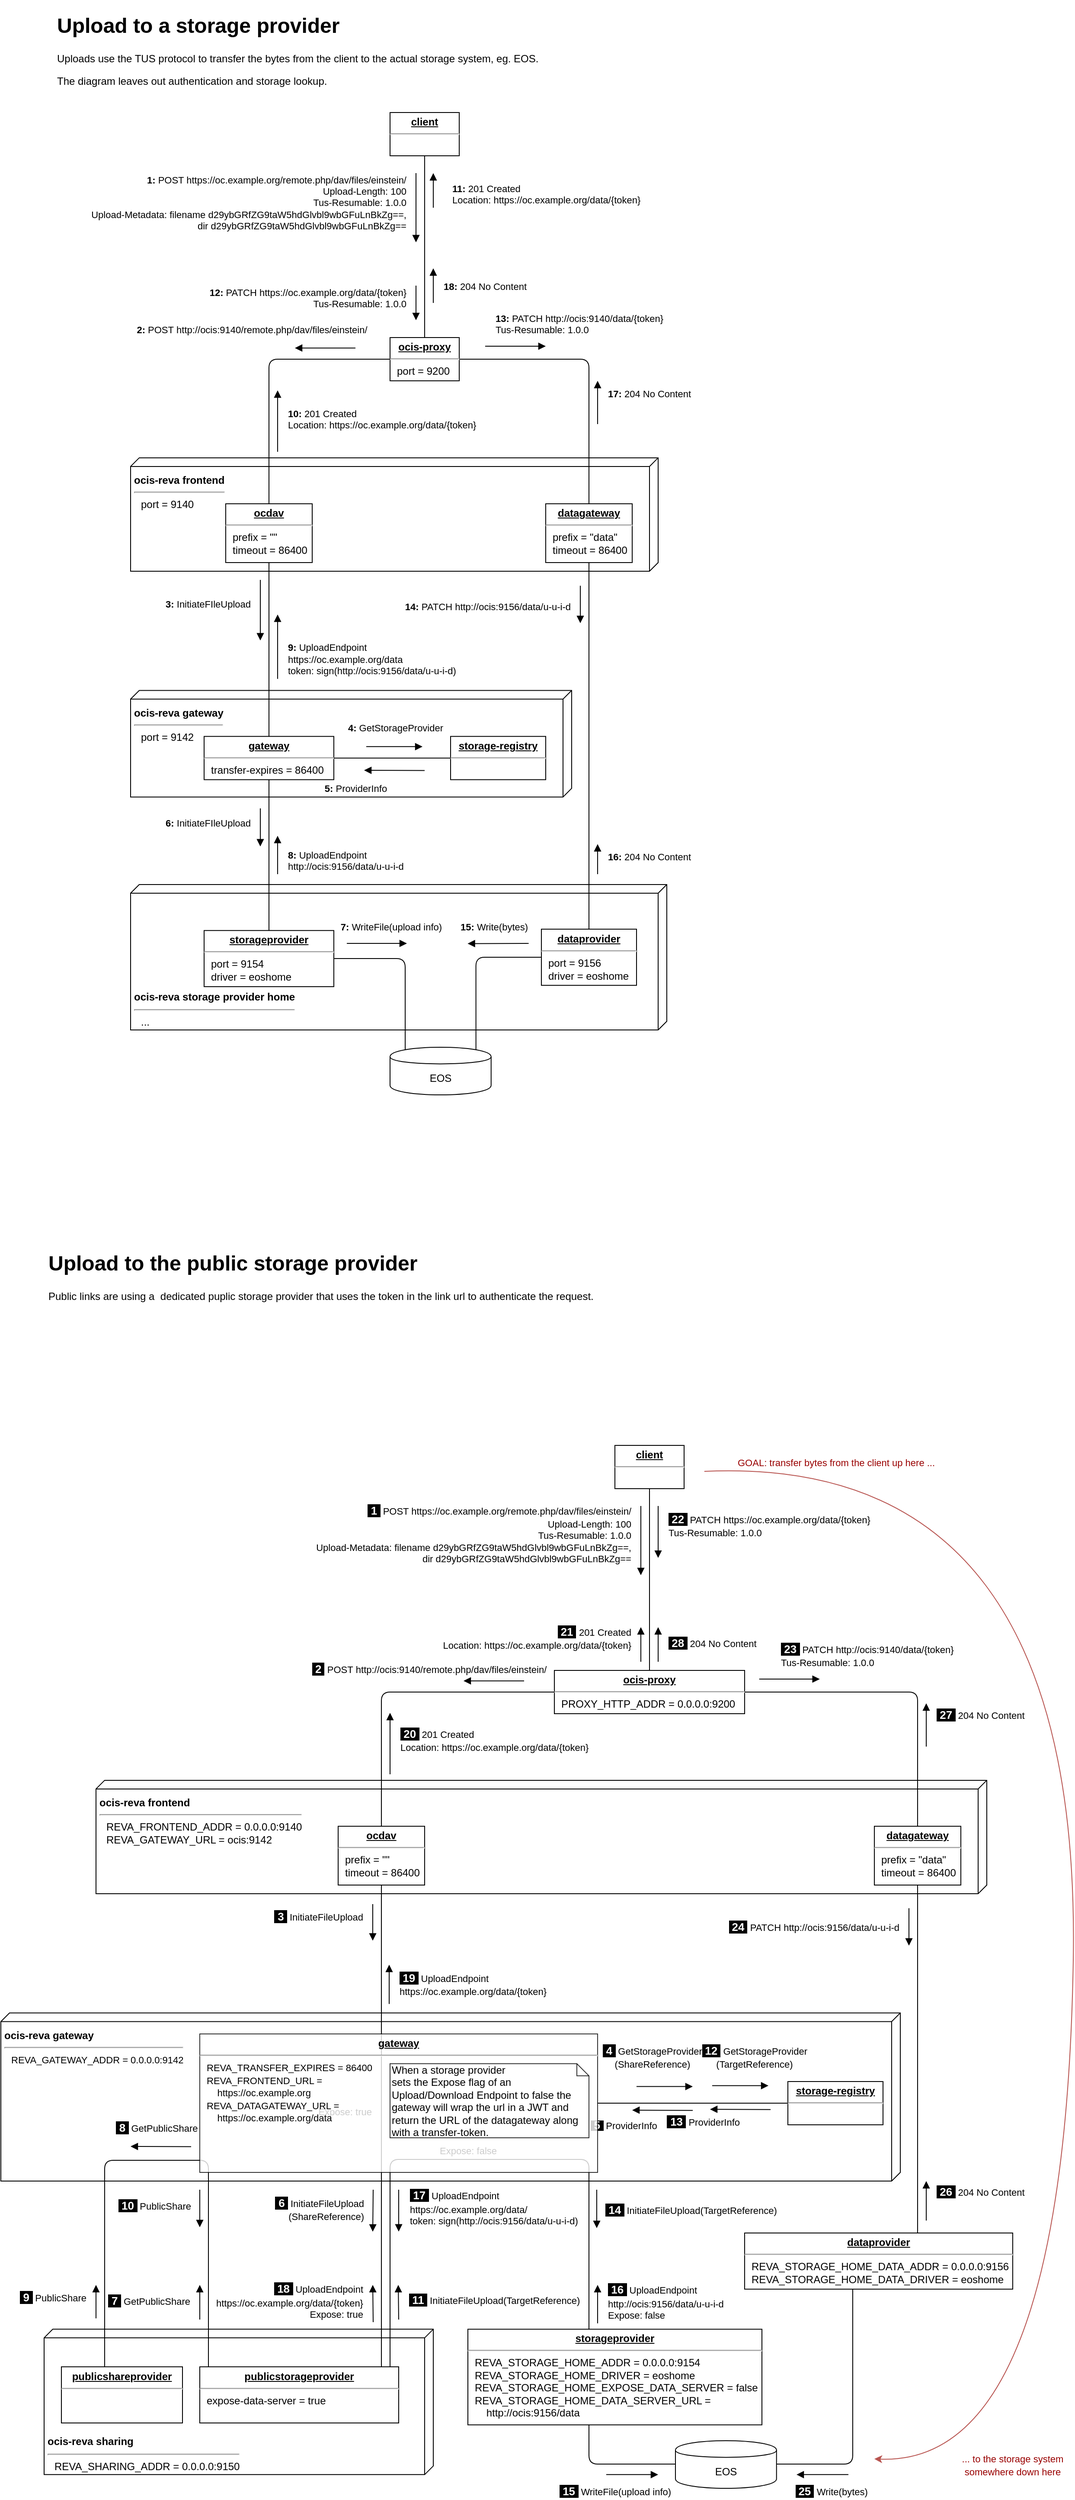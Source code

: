 <mxfile version="13.3.7"><diagram id="us1YkacyxVIFBk4meOfR" name="Page-1"><mxGraphModel dx="3851" dy="1530" grid="1" gridSize="10" guides="1" tooltips="1" connect="1" arrows="1" fold="1" page="1" pageScale="1" pageWidth="1169" pageHeight="827" math="0" shadow="0"><root><mxCell id="0"/><mxCell id="1" parent="0"/><mxCell id="280" value="&lt;p style=&quot;text-align: justify ; margin: 4px 0px 0px&quot;&gt;&lt;b&gt;ocis-reva sharing&lt;/b&gt;&lt;/p&gt;&lt;hr&gt;&lt;p style=&quot;margin: 0px 0px 0px 8px&quot;&gt;REVA_SHARING_ADDR = 0.0.0.0:9150&lt;/p&gt;" style="verticalAlign=bottom;align=left;spacingTop=8;spacingLeft=2;spacingRight=12;shape=cube;size=10;direction=south;fontStyle=0;html=1;" parent="1" vertex="1"><mxGeometry x="30" y="2721.18" width="450" height="168" as="geometry"/></mxCell><mxCell id="200" value="&lt;p style=&quot;text-align: justify ; margin: 4px 0px 0px&quot;&gt;&lt;b&gt;ocis-reva frontend&lt;/b&gt;&lt;/p&gt;&lt;hr&gt;&lt;p style=&quot;margin: 0px 0px 0px 8px&quot;&gt;port = 9140&lt;/p&gt;" style="verticalAlign=top;align=left;spacingTop=8;spacingLeft=2;spacingRight=12;shape=cube;size=10;direction=south;fontStyle=0;html=1;" parent="1" vertex="1"><mxGeometry x="130" y="558.94" width="610" height="131.06" as="geometry"/></mxCell><mxCell id="81" value="&lt;h1&gt;Upload to a storage provider&lt;/h1&gt;&lt;p&gt;Uploads use the TUS protocol to transfer the bytes from the client to the actual storage system, eg. EOS.&lt;/p&gt;&lt;p&gt;The diagram leaves out authentication and storage lookup.&lt;/p&gt;" style="text;html=1;strokeColor=none;fillColor=none;spacing=5;spacingTop=-20;whiteSpace=wrap;overflow=hidden;rounded=0;" parent="1" vertex="1"><mxGeometry x="40" y="40" width="580" height="100" as="geometry"/></mxCell><mxCell id="111" value="&lt;h1&gt;Upload to the public storage provider&lt;/h1&gt;&lt;p&gt;Public links are using a&amp;nbsp; dedicated puplic storage provider that uses the token in the link url to authenticate the request.&lt;/p&gt;" style="text;html=1;strokeColor=none;fillColor=none;spacing=5;spacingTop=-20;whiteSpace=wrap;overflow=hidden;rounded=0;" parent="1" vertex="1"><mxGeometry x="30" y="1470" width="640" height="80" as="geometry"/></mxCell><mxCell id="192" value="&lt;p style=&quot;margin: 0px ; margin-top: 4px ; text-align: center ; text-decoration: underline&quot;&gt;&lt;b&gt;ocis-proxy&lt;/b&gt;&lt;/p&gt;&lt;hr&gt;&lt;p style=&quot;margin: 0px ; margin-left: 8px&quot;&gt;port = 9200&lt;/p&gt;" style="verticalAlign=top;align=left;overflow=fill;fontSize=12;fontFamily=Helvetica;html=1;" parent="1" vertex="1"><mxGeometry x="430" y="420" width="80" height="50" as="geometry"/></mxCell><mxCell id="194" value="" style="endArrow=none;html=1;edgeStyle=orthogonalEdgeStyle;align=center;" parent="1" source="192" target="199" edge="1"><mxGeometry relative="1" as="geometry"><mxPoint x="950" y="880" as="sourcePoint"/><mxPoint x="1110" y="880" as="targetPoint"/></mxGeometry></mxCell><mxCell id="197" value="&lt;b&gt;2:&lt;/b&gt; POST&amp;nbsp;&lt;span style=&quot;text-align: right&quot;&gt;http://ocis:9140/remote.php/dav/files/einstein/&lt;/span&gt;" style="html=1;verticalAlign=bottom;endArrow=block;align=center;" parent="1" edge="1"><mxGeometry x="1" y="51" width="80" relative="1" as="geometry"><mxPoint x="390" y="432.12" as="sourcePoint"/><mxPoint x="320" y="432.12" as="targetPoint"/><Array as="points"><mxPoint x="320" y="432.12"/></Array><mxPoint x="-50" y="-12" as="offset"/></mxGeometry></mxCell><mxCell id="199" value="&lt;p style=&quot;margin: 0px ; margin-top: 4px ; text-align: center ; text-decoration: underline&quot;&gt;&lt;b&gt;ocdav&lt;/b&gt;&lt;/p&gt;&lt;hr&gt;&lt;p style=&quot;margin: 0px ; margin-left: 8px&quot;&gt;prefix = &quot;&quot;&lt;/p&gt;&lt;p style=&quot;margin: 0px ; margin-left: 8px&quot;&gt;timeout = 86400&lt;br&gt;&lt;/p&gt;" style="verticalAlign=top;align=left;overflow=fill;fontSize=12;fontFamily=Helvetica;html=1;" parent="1" vertex="1"><mxGeometry x="240" y="612.06" width="100" height="67.94" as="geometry"/></mxCell><mxCell id="202" value="&lt;p style=&quot;margin: 0px ; margin-top: 4px ; text-align: center ; text-decoration: underline&quot;&gt;&lt;b&gt;datagateway&lt;/b&gt;&lt;/p&gt;&lt;hr&gt;&lt;p style=&quot;margin: 0px ; margin-left: 8px&quot;&gt;prefix = &quot;data&quot;&lt;/p&gt;&lt;p style=&quot;margin: 0px ; margin-left: 8px&quot;&gt;timeout = 86400&lt;br&gt;&lt;/p&gt;" style="verticalAlign=top;align=left;overflow=fill;fontSize=12;fontFamily=Helvetica;html=1;" parent="1" vertex="1"><mxGeometry x="610" y="612.06" width="100" height="67.94" as="geometry"/></mxCell><mxCell id="203" value="&lt;p style=&quot;margin: 0px ; margin-top: 4px ; text-align: center ; text-decoration: underline&quot;&gt;&lt;b&gt;client&lt;/b&gt;&lt;/p&gt;&lt;hr&gt;&lt;p style=&quot;margin: 0px ; margin-left: 8px&quot;&gt;&lt;br&gt;&lt;/p&gt;" style="verticalAlign=top;align=left;overflow=fill;fontSize=12;fontFamily=Helvetica;html=1;" parent="1" vertex="1"><mxGeometry x="430" y="160" width="80" height="50" as="geometry"/></mxCell><mxCell id="204" value="" style="endArrow=none;html=1;edgeStyle=orthogonalEdgeStyle;align=center;" parent="1" source="203" target="192" edge="1"><mxGeometry relative="1" as="geometry"><mxPoint x="440" y="455" as="sourcePoint"/><mxPoint x="290" y="600" as="targetPoint"/></mxGeometry></mxCell><mxCell id="205" value="&lt;b&gt;12:&lt;/b&gt; PATCH https://oc.example.org/data/{token}&lt;br&gt;Tus-Resumable: 1.0.0" style="html=1;verticalAlign=bottom;endArrow=block;align=right;" parent="1" edge="1"><mxGeometry x="1" y="14" width="80" relative="1" as="geometry"><mxPoint x="460" y="360" as="sourcePoint"/><mxPoint x="460" y="400" as="targetPoint"/><Array as="points"><mxPoint x="460" y="400"/></Array><mxPoint x="-10" y="-10" as="offset"/></mxGeometry></mxCell><mxCell id="206" value="&lt;p style=&quot;text-align: justify ; margin: 4px 0px 0px&quot;&gt;&lt;b&gt;ocis-reva gateway&lt;/b&gt;&lt;/p&gt;&lt;hr&gt;&lt;p style=&quot;margin: 0px 0px 0px 8px&quot;&gt;port = 9142&lt;/p&gt;" style="verticalAlign=top;align=left;spacingTop=8;spacingLeft=2;spacingRight=12;shape=cube;size=10;direction=south;fontStyle=0;html=1;" parent="1" vertex="1"><mxGeometry x="130" y="827.72" width="510" height="123.12" as="geometry"/></mxCell><mxCell id="207" value="&lt;p style=&quot;margin: 0px ; margin-top: 4px ; text-align: center ; text-decoration: underline&quot;&gt;&lt;b&gt;gateway&lt;/b&gt;&lt;/p&gt;&lt;hr&gt;&lt;p style=&quot;margin: 0px ; margin-left: 8px&quot;&gt;transfer-expires = 86400&lt;br&gt;&lt;/p&gt;" style="verticalAlign=top;align=left;overflow=fill;fontSize=12;fontFamily=Helvetica;html=1;" parent="1" vertex="1"><mxGeometry x="215" y="880.84" width="150" height="50" as="geometry"/></mxCell><mxCell id="210" value="&lt;p style=&quot;margin: 0px ; margin-top: 4px ; text-align: center ; text-decoration: underline&quot;&gt;&lt;b&gt;storage-registry&lt;/b&gt;&lt;/p&gt;&lt;hr&gt;&lt;p style=&quot;margin: 0px ; margin-left: 8px&quot;&gt;&lt;br&gt;&lt;/p&gt;" style="verticalAlign=top;align=left;overflow=fill;fontSize=12;fontFamily=Helvetica;html=1;" parent="1" vertex="1"><mxGeometry x="500" y="880.84" width="110" height="50" as="geometry"/></mxCell><mxCell id="211" value="" style="endArrow=none;html=1;edgeStyle=orthogonalEdgeStyle;align=center;" parent="1" source="199" target="207" edge="1"><mxGeometry relative="1" as="geometry"><mxPoint x="440" y="525" as="sourcePoint"/><mxPoint x="300" y="622.06" as="targetPoint"/></mxGeometry></mxCell><mxCell id="212" value="&lt;b&gt;14:&lt;/b&gt;&amp;nbsp;PATCH http://ocis:9156/data/u-u-i-d" style="html=1;verticalAlign=bottom;endArrow=block;align=right;" parent="1" edge="1"><mxGeometry x="1" y="14" width="80" relative="1" as="geometry"><mxPoint x="650" y="706.69" as="sourcePoint"/><mxPoint x="650" y="750" as="targetPoint"/><Array as="points"><mxPoint x="650" y="750"/></Array><mxPoint x="-10" y="-10" as="offset"/></mxGeometry></mxCell><mxCell id="213" value="" style="endArrow=none;html=1;edgeStyle=orthogonalEdgeStyle;align=center;" parent="1" source="207" target="210" edge="1"><mxGeometry relative="1" as="geometry"><mxPoint x="300" y="690" as="sourcePoint"/><mxPoint x="300" y="890.84" as="targetPoint"/></mxGeometry></mxCell><mxCell id="214" value="&lt;b&gt;4:&lt;/b&gt;&amp;nbsp;GetStorageProvider" style="html=1;verticalAlign=bottom;endArrow=block;align=center;" parent="1" edge="1"><mxGeometry x="1" y="35" width="80" relative="1" as="geometry"><mxPoint x="402.5" y="892.68" as="sourcePoint"/><mxPoint x="467.5" y="892.68" as="targetPoint"/><Array as="points"><mxPoint x="467.5" y="892.68"/></Array><mxPoint x="-32" y="-13" as="offset"/></mxGeometry></mxCell><mxCell id="215" value="&lt;b&gt;5:&lt;/b&gt;&amp;nbsp;ProviderInfo" style="html=1;verticalAlign=bottom;endArrow=block;align=center;" parent="1" edge="1"><mxGeometry x="1" y="50" width="80" relative="1" as="geometry"><mxPoint x="470" y="920.25" as="sourcePoint"/><mxPoint x="400" y="920.0" as="targetPoint"/><Array as="points"><mxPoint x="400" y="920"/></Array><mxPoint x="-10" y="30" as="offset"/></mxGeometry></mxCell><mxCell id="216" value="&lt;p style=&quot;text-align: justify ; margin: 4px 0px 0px&quot;&gt;&lt;b&gt;ocis-reva storage provider home&lt;/b&gt;&lt;/p&gt;&lt;hr&gt;&lt;p style=&quot;margin: 0px 0px 0px 8px&quot;&gt;...&lt;/p&gt;" style="verticalAlign=bottom;align=left;spacingTop=8;spacingLeft=2;spacingRight=12;shape=cube;size=10;direction=south;fontStyle=0;html=1;" parent="1" vertex="1"><mxGeometry x="130" y="1052" width="620" height="168" as="geometry"/></mxCell><mxCell id="217" value="&lt;p style=&quot;margin: 0px ; margin-top: 4px ; text-align: center ; text-decoration: underline&quot;&gt;&lt;b&gt;storageprovider&lt;/b&gt;&lt;/p&gt;&lt;hr&gt;&lt;p style=&quot;margin: 0px ; margin-left: 8px&quot;&gt;&lt;span&gt;port = 9154&lt;/span&gt;&lt;/p&gt;&lt;p style=&quot;margin: 0px ; margin-left: 8px&quot;&gt;&lt;span&gt;driver = eoshome&lt;/span&gt;&lt;br&gt;&lt;/p&gt;" style="verticalAlign=top;align=left;overflow=fill;fontSize=12;fontFamily=Helvetica;html=1;" parent="1" vertex="1"><mxGeometry x="215" y="1105.12" width="150" height="64.88" as="geometry"/></mxCell><mxCell id="218" value="&lt;p style=&quot;margin: 0px ; margin-top: 4px ; text-align: center ; text-decoration: underline&quot;&gt;&lt;b&gt;dataprovider&lt;/b&gt;&lt;/p&gt;&lt;hr&gt;&lt;p style=&quot;margin: 0px ; margin-left: 8px&quot;&gt;port = 9156&lt;/p&gt;&lt;p style=&quot;margin: 0px ; margin-left: 8px&quot;&gt;driver = eoshome&lt;br&gt;&lt;/p&gt;" style="verticalAlign=top;align=left;overflow=fill;fontSize=12;fontFamily=Helvetica;html=1;" parent="1" vertex="1"><mxGeometry x="605" y="1103.56" width="110" height="64.88" as="geometry"/></mxCell><mxCell id="222" value="" style="endArrow=none;html=1;edgeStyle=orthogonalEdgeStyle;align=center;" parent="1" source="207" target="217" edge="1"><mxGeometry relative="1" as="geometry"><mxPoint x="300" y="690" as="sourcePoint"/><mxPoint x="300" y="890.84" as="targetPoint"/></mxGeometry></mxCell><mxCell id="223" value="&lt;b&gt;6:&lt;/b&gt;&amp;nbsp;InitiateFIleUpload" style="html=1;verticalAlign=bottom;endArrow=block;align=right;" parent="1" edge="1"><mxGeometry x="1" y="21" width="80" relative="1" as="geometry"><mxPoint x="280" y="964" as="sourcePoint"/><mxPoint x="280" y="1008" as="targetPoint"/><Array as="points"><mxPoint x="280" y="1008"/></Array><mxPoint x="-10" y="-18" as="offset"/></mxGeometry></mxCell><mxCell id="224" value="EOS" style="shape=cylinder;whiteSpace=wrap;html=1;boundedLbl=1;backgroundOutline=1;" parent="1" vertex="1"><mxGeometry x="429.995" y="1239.997" width="116.875" height="55" as="geometry"/></mxCell><mxCell id="225" value="" style="endArrow=none;html=1;edgeStyle=orthogonalEdgeStyle;align=center;entryX=0.15;entryY=0.05;entryDx=0;entryDy=0;entryPerimeter=0;" parent="1" source="217" target="224" edge="1"><mxGeometry relative="1" as="geometry"><mxPoint x="340" y="1107.0" as="sourcePoint"/><mxPoint x="340" y="1281.28" as="targetPoint"/></mxGeometry></mxCell><mxCell id="226" value="&lt;b&gt;7:&lt;/b&gt;&amp;nbsp;WriteFile(upload info)" style="html=1;verticalAlign=bottom;endArrow=block;align=center;" parent="1" edge="1"><mxGeometry x="1" y="22" width="80" relative="1" as="geometry"><mxPoint x="380" y="1120" as="sourcePoint"/><mxPoint x="449.5" y="1120" as="targetPoint"/><Array as="points"><mxPoint x="449.5" y="1120"/></Array><mxPoint x="-19" y="-10" as="offset"/></mxGeometry></mxCell><mxCell id="227" value="&lt;b&gt;8:&lt;/b&gt;&amp;nbsp;UploadEndpoint&lt;br&gt;http://ocis:9156/data/u-u-i-d" style="html=1;verticalAlign=bottom;endArrow=block;align=left;" parent="1" edge="1"><mxGeometry x="1" y="45" width="80" relative="1" as="geometry"><mxPoint x="300" y="1040" as="sourcePoint"/><mxPoint x="300" y="995.67" as="targetPoint"/><Array as="points"><mxPoint x="300" y="995.67"/></Array><mxPoint x="10" y="44" as="offset"/></mxGeometry></mxCell><mxCell id="228" value="&lt;b&gt;9:&lt;/b&gt;&amp;nbsp;UploadEndpoint&lt;br&gt;https://oc.example.org/data&lt;br&gt;token: sign(http://ocis:9156/data/u-u-i-d)" style="html=1;verticalAlign=bottom;endArrow=block;align=left;" parent="1" edge="1"><mxGeometry x="1" y="75" width="80" relative="1" as="geometry"><mxPoint x="300" y="814.33" as="sourcePoint"/><mxPoint x="300" y="740.0" as="targetPoint"/><Array as="points"><mxPoint x="300" y="740.0"/></Array><mxPoint x="10" y="74" as="offset"/></mxGeometry></mxCell><mxCell id="229" value="&lt;b&gt;10:&lt;/b&gt;&amp;nbsp;201 Created&lt;br&gt;Location: https://oc.example.org/data/{token}" style="html=1;verticalAlign=bottom;endArrow=block;align=left;" parent="1" edge="1"><mxGeometry x="1" y="50" width="80" relative="1" as="geometry"><mxPoint x="300" y="552" as="sourcePoint"/><mxPoint x="300" y="481" as="targetPoint"/><Array as="points"><mxPoint x="300" y="481"/></Array><mxPoint x="10" y="49" as="offset"/></mxGeometry></mxCell><mxCell id="230" value="" style="endArrow=none;html=1;edgeStyle=orthogonalEdgeStyle;align=center;" parent="1" source="192" target="202" edge="1"><mxGeometry relative="1" as="geometry"><mxPoint x="440" y="455" as="sourcePoint"/><mxPoint x="300" y="622.06" as="targetPoint"/></mxGeometry></mxCell><mxCell id="231" value="&lt;b&gt;11:&lt;/b&gt;&amp;nbsp;201 Created&lt;br&gt;Location: https://oc.example.org/data/{token}" style="html=1;verticalAlign=bottom;endArrow=block;align=left;" parent="1" edge="1"><mxGeometry x="1" y="45" width="80" relative="1" as="geometry"><mxPoint x="480" y="270" as="sourcePoint"/><mxPoint x="480" y="230.02" as="targetPoint"/><Array as="points"><mxPoint x="480" y="230.02"/></Array><mxPoint x="20" y="40" as="offset"/></mxGeometry></mxCell><mxCell id="232" value="&lt;b&gt;1:&lt;/b&gt; POST https://oc.example.org/remote.php/dav/files/einstein/&lt;br&gt;Upload-Length: 100&lt;br&gt;Tus-Resumable: 1.0.0&lt;br&gt;&lt;div&gt;Upload-Metadata: filename d29ybGRfZG9taW5hdGlvbl9wbGFuLnBkZg==,&lt;/div&gt;&lt;div&gt;dir d29ybGRfZG9taW5hdGlvbl9wbGFuLnBkZg==&lt;/div&gt;" style="html=1;verticalAlign=bottom;endArrow=block;align=right;" parent="1" edge="1"><mxGeometry x="1" y="14" width="80" relative="1" as="geometry"><mxPoint x="460" y="230.01" as="sourcePoint"/><mxPoint x="460" y="310.01" as="targetPoint"/><Array as="points"><mxPoint x="460" y="310.01"/></Array><mxPoint x="-10" y="-10" as="offset"/></mxGeometry></mxCell><mxCell id="233" value="&lt;b&gt;13:&lt;/b&gt;&amp;nbsp;PATCH http://ocis:9140/data/{token}&lt;br&gt;Tus-Resumable: 1.0.0" style="html=1;verticalAlign=bottom;endArrow=block;align=left;" parent="1" edge="1"><mxGeometry x="1" y="61" width="80" relative="1" as="geometry"><mxPoint x="540" y="430" as="sourcePoint"/><mxPoint x="610" y="430" as="targetPoint"/><Array as="points"><mxPoint x="610" y="430"/></Array><mxPoint x="-60" y="-10" as="offset"/></mxGeometry></mxCell><mxCell id="234" value="" style="endArrow=none;html=1;edgeStyle=orthogonalEdgeStyle;align=center;" parent="1" source="202" target="218" edge="1"><mxGeometry relative="1" as="geometry"><mxPoint x="300" y="690" as="sourcePoint"/><mxPoint x="300" y="890.84" as="targetPoint"/></mxGeometry></mxCell><mxCell id="235" value="&lt;b&gt;3:&lt;/b&gt;&amp;nbsp;InitiateFIleUpload" style="html=1;verticalAlign=bottom;endArrow=block;align=right;" parent="1" edge="1"><mxGeometry x="1" y="35" width="80" relative="1" as="geometry"><mxPoint x="280" y="700" as="sourcePoint"/><mxPoint x="280" y="770" as="targetPoint"/><Array as="points"><mxPoint x="280" y="770"/></Array><mxPoint x="-10" y="-33" as="offset"/></mxGeometry></mxCell><mxCell id="236" value="" style="endArrow=none;html=1;edgeStyle=orthogonalEdgeStyle;align=center;entryX=0.85;entryY=0.05;entryDx=0;entryDy=0;entryPerimeter=0;" parent="1" source="218" target="224" edge="1"><mxGeometry relative="1" as="geometry"><mxPoint x="375" y="1147.5" as="sourcePoint"/><mxPoint x="457.526" y="1252.747" as="targetPoint"/></mxGeometry></mxCell><mxCell id="237" value="&lt;b&gt;15:&lt;/b&gt;&amp;nbsp;Write(bytes)" style="html=1;verticalAlign=bottom;endArrow=block;align=center;" parent="1" edge="1"><mxGeometry x="1" y="32" width="80" relative="1" as="geometry"><mxPoint x="590.25" y="1120" as="sourcePoint"/><mxPoint x="519.75" y="1120.25" as="targetPoint"/><Array as="points"><mxPoint x="519.75" y="1120.25"/></Array><mxPoint x="30" y="-10" as="offset"/></mxGeometry></mxCell><mxCell id="238" value="&lt;b&gt;16:&lt;/b&gt; 204 No Content" style="html=1;verticalAlign=bottom;endArrow=block;align=left;" parent="1" edge="1"><mxGeometry x="1" y="26" width="80" relative="1" as="geometry"><mxPoint x="670" y="1040" as="sourcePoint"/><mxPoint x="670" y="1005.25" as="targetPoint"/><Array as="points"><mxPoint x="670" y="1005.25"/></Array><mxPoint x="10" y="24" as="offset"/></mxGeometry></mxCell><mxCell id="239" value="&lt;b&gt;17:&lt;/b&gt; 204 No Content" style="html=1;verticalAlign=bottom;endArrow=block;align=left;" parent="1" edge="1"><mxGeometry x="1" y="26" width="80" relative="1" as="geometry"><mxPoint x="670" y="520" as="sourcePoint"/><mxPoint x="670" y="470" as="targetPoint"/><Array as="points"><mxPoint x="670" y="470"/></Array><mxPoint x="10" y="24" as="offset"/></mxGeometry></mxCell><mxCell id="240" value="&lt;b&gt;18:&lt;/b&gt; 204 No Content" style="html=1;verticalAlign=bottom;endArrow=block;align=left;" parent="1" edge="1"><mxGeometry x="1" y="32" width="80" relative="1" as="geometry"><mxPoint x="480" y="380" as="sourcePoint"/><mxPoint x="480" y="340" as="targetPoint"/><Array as="points"><mxPoint x="480" y="340"/></Array><mxPoint x="10" y="30" as="offset"/></mxGeometry></mxCell><mxCell id="241" value="&lt;p style=&quot;text-align: justify ; margin: 4px 0px 0px&quot;&gt;&lt;b&gt;ocis-reva frontend&lt;/b&gt;&lt;/p&gt;&lt;hr&gt;&lt;p style=&quot;margin: 0px 0px 0px 8px&quot;&gt;REVA_FRONTEND_ADDR =&amp;nbsp;0.0.0.0:9140&lt;/p&gt;&lt;p style=&quot;margin: 0px 0px 0px 8px&quot;&gt;REVA_GATEWAY_URL =&amp;nbsp;ocis:9142&lt;br&gt;&lt;/p&gt;" style="verticalAlign=top;align=left;spacingTop=8;spacingLeft=2;spacingRight=12;shape=cube;size=10;direction=south;fontStyle=0;html=1;" parent="1" vertex="1"><mxGeometry x="90" y="2086.94" width="1030" height="131.06" as="geometry"/></mxCell><mxCell id="242" value="&lt;p style=&quot;margin: 0px ; margin-top: 4px ; text-align: center ; text-decoration: underline&quot;&gt;&lt;b&gt;ocis-proxy&lt;/b&gt;&lt;/p&gt;&lt;hr&gt;&lt;p style=&quot;margin: 0px ; margin-left: 8px&quot;&gt;PROXY_HTTP_ADDR =&amp;nbsp;0.0.0.0:9200&lt;/p&gt;" style="verticalAlign=top;align=left;overflow=fill;fontSize=12;fontFamily=Helvetica;html=1;" parent="1" vertex="1"><mxGeometry x="620" y="1960" width="220" height="50" as="geometry"/></mxCell><mxCell id="243" value="" style="endArrow=none;html=1;edgeStyle=orthogonalEdgeStyle;align=center;" parent="1" source="242" target="245" edge="1"><mxGeometry relative="1" as="geometry"><mxPoint x="1330" y="2408.0" as="sourcePoint"/><mxPoint x="1490" y="2408.0" as="targetPoint"/></mxGeometry></mxCell><mxCell id="244" value="&lt;font style=&quot;font-size: 13px ; line-height: 140%&quot; color=&quot;#ffffff&quot;&gt;&lt;b style=&quot;background-color: rgb(0 , 0 , 0)&quot;&gt;&amp;nbsp;2&amp;nbsp;&lt;/b&gt;&lt;/font&gt;&lt;b&gt;&amp;nbsp;&lt;/b&gt;POST&amp;nbsp;&lt;span style=&quot;text-align: right&quot;&gt;http://ocis:9140/remote.php/dav/files/einstein/&lt;/span&gt;" style="html=1;verticalAlign=bottom;endArrow=block;align=center;" parent="1" edge="1"><mxGeometry x="1" y="40" width="80" relative="1" as="geometry"><mxPoint x="585" y="1972.12" as="sourcePoint"/><mxPoint x="515" y="1972.12" as="targetPoint"/><Array as="points"><mxPoint x="515" y="1972.12"/></Array><mxPoint x="-40" y="-2" as="offset"/></mxGeometry></mxCell><mxCell id="245" value="&lt;p style=&quot;margin: 0px ; margin-top: 4px ; text-align: center ; text-decoration: underline&quot;&gt;&lt;b&gt;ocdav&lt;/b&gt;&lt;/p&gt;&lt;hr&gt;&lt;p style=&quot;margin: 0px ; margin-left: 8px&quot;&gt;prefix = &quot;&quot;&lt;/p&gt;&lt;p style=&quot;margin: 0px ; margin-left: 8px&quot;&gt;timeout = 86400&lt;br&gt;&lt;/p&gt;" style="verticalAlign=top;align=left;overflow=fill;fontSize=12;fontFamily=Helvetica;html=1;" parent="1" vertex="1"><mxGeometry x="370" y="2140.06" width="100" height="67.94" as="geometry"/></mxCell><mxCell id="246" value="&lt;p style=&quot;margin: 0px ; margin-top: 4px ; text-align: center ; text-decoration: underline&quot;&gt;&lt;b&gt;datagateway&lt;/b&gt;&lt;/p&gt;&lt;hr&gt;&lt;p style=&quot;margin: 0px ; margin-left: 8px&quot;&gt;prefix = &quot;data&quot;&lt;/p&gt;&lt;p style=&quot;margin: 0px ; margin-left: 8px&quot;&gt;timeout = 86400&lt;br&gt;&lt;/p&gt;" style="verticalAlign=top;align=left;overflow=fill;fontSize=12;fontFamily=Helvetica;html=1;" parent="1" vertex="1"><mxGeometry x="990" y="2140.06" width="100" height="67.94" as="geometry"/></mxCell><mxCell id="247" value="&lt;p style=&quot;margin: 0px ; margin-top: 4px ; text-align: center ; text-decoration: underline&quot;&gt;&lt;b&gt;client&lt;/b&gt;&lt;/p&gt;&lt;hr&gt;&lt;p style=&quot;margin: 0px ; margin-left: 8px&quot;&gt;&lt;br&gt;&lt;/p&gt;" style="verticalAlign=top;align=left;overflow=fill;fontSize=12;fontFamily=Helvetica;html=1;" parent="1" vertex="1"><mxGeometry x="690" y="1700" width="80" height="50" as="geometry"/></mxCell><mxCell id="248" value="" style="endArrow=none;html=1;edgeStyle=orthogonalEdgeStyle;align=center;" parent="1" source="247" target="242" edge="1"><mxGeometry relative="1" as="geometry"><mxPoint x="700" y="1995" as="sourcePoint"/><mxPoint x="550" y="2140" as="targetPoint"/></mxGeometry></mxCell><mxCell id="249" value="&lt;b&gt;&lt;font style=&quot;font-size: 13px ; line-height: 140% ; background-color: rgb(0 , 0 , 0)&quot; color=&quot;#ffffff&quot;&gt;&amp;nbsp;22&amp;nbsp;&lt;/font&gt;&lt;/b&gt;&amp;nbsp;PATCH https://oc.example.org/data/{token}&lt;br&gt;Tus-Resumable: 1.0.0" style="html=1;verticalAlign=bottom;endArrow=block;align=left;" parent="1" edge="1"><mxGeometry x="1" y="22" width="80" relative="1" as="geometry"><mxPoint x="740" y="1770" as="sourcePoint"/><mxPoint x="740" y="1830" as="targetPoint"/><Array as="points"><mxPoint x="740" y="1830"/></Array><mxPoint x="10" y="-20" as="offset"/></mxGeometry></mxCell><mxCell id="250" value="&lt;p style=&quot;text-align: justify ; margin: 4px 0px 0px&quot;&gt;&lt;b&gt;ocis-reva gateway&lt;/b&gt;&lt;/p&gt;&lt;hr&gt;&lt;p style=&quot;margin: 0px 0px 0px 8px&quot;&gt;&lt;font style=&quot;font-size: 11px&quot;&gt;REVA_GATEWAY_ADDR = 0.0.0.0:9142&lt;/font&gt;&lt;/p&gt;" style="verticalAlign=top;align=left;spacingTop=8;spacingLeft=2;spacingRight=12;shape=cube;size=10;direction=south;fontStyle=0;html=1;" parent="1" vertex="1"><mxGeometry x="-20" y="2355.72" width="1040" height="194.28" as="geometry"/></mxCell><mxCell id="252" value="&lt;p style=&quot;margin: 0px ; margin-top: 4px ; text-align: center ; text-decoration: underline&quot;&gt;&lt;b&gt;storage-registry&lt;/b&gt;&lt;/p&gt;&lt;hr&gt;&lt;p style=&quot;margin: 0px ; margin-left: 8px&quot;&gt;&lt;br&gt;&lt;/p&gt;" style="verticalAlign=top;align=left;overflow=fill;fontSize=12;fontFamily=Helvetica;html=1;" parent="1" vertex="1"><mxGeometry x="890" y="2435.0" width="110" height="50" as="geometry"/></mxCell><mxCell id="253" value="Expose: true" style="endArrow=none;html=1;edgeStyle=orthogonalEdgeStyle;align=right;" parent="1" source="245" target="281" edge="1"><mxGeometry x="-0.059" y="-10" relative="1" as="geometry"><mxPoint x="820" y="2053" as="sourcePoint"/><mxPoint x="680" y="2150.06" as="targetPoint"/><Array as="points"><mxPoint x="420" y="2220"/><mxPoint x="420" y="2220"/></Array><mxPoint as="offset"/></mxGeometry></mxCell><mxCell id="254" value="&lt;b&gt;&lt;font style=&quot;font-size: 13px ; line-height: 140% ; background-color: rgb(0 , 0 , 0)&quot; color=&quot;#ffffff&quot;&gt;&amp;nbsp;24 &lt;/font&gt;&lt;/b&gt;&amp;nbsp;PATCH http://ocis:9156/data/u-u-i-d" style="html=1;verticalAlign=bottom;endArrow=block;align=right;" parent="1" edge="1"><mxGeometry x="1" y="14" width="80" relative="1" as="geometry"><mxPoint x="1030" y="2234.69" as="sourcePoint"/><mxPoint x="1030" y="2278.0" as="targetPoint"/><Array as="points"><mxPoint x="1030" y="2278.0"/></Array><mxPoint x="-10" y="-10" as="offset"/></mxGeometry></mxCell><mxCell id="255" value="" style="endArrow=none;html=1;edgeStyle=orthogonalEdgeStyle;align=center;" parent="1" source="251" target="252" edge="1"><mxGeometry relative="1" as="geometry"><mxPoint x="680" y="2288.0" as="sourcePoint"/><mxPoint x="680" y="2488.84" as="targetPoint"/></mxGeometry></mxCell><mxCell id="256" value="&lt;font style=&quot;font-size: 13px ; line-height: 140%&quot; color=&quot;#ffffff&quot;&gt;&lt;b style=&quot;background-color: rgb(0 , 0 , 0)&quot;&gt;&amp;nbsp;4&amp;nbsp;&lt;/b&gt;&lt;/font&gt; GetStorageProvider&lt;br&gt;(ShareReference)" style="html=1;verticalAlign=bottom;endArrow=block;align=center;" parent="1" edge="1"><mxGeometry x="1" y="51" width="80" relative="1" as="geometry"><mxPoint x="715" y="2440.76" as="sourcePoint"/><mxPoint x="780" y="2440.76" as="targetPoint"/><Array as="points"><mxPoint x="780" y="2440.76"/></Array><mxPoint x="-47" y="-17" as="offset"/></mxGeometry></mxCell><mxCell id="257" value="&lt;span style=&quot;line-height: 140% ; background-color: rgb(0 , 0 , 0)&quot;&gt;&lt;font style=&quot;line-height: 140% ; font-size: 13px&quot; color=&quot;#ffffff&quot;&gt;&lt;b style=&quot;line-height: 140%&quot;&gt;&amp;nbsp;5&amp;nbsp;&lt;/b&gt;&lt;/font&gt;&lt;/span&gt; ProviderInfo" style="html=1;verticalAlign=bottom;endArrow=block;align=center;" parent="1" edge="1"><mxGeometry x="1" y="46" width="80" relative="1" as="geometry"><mxPoint x="780" y="2468.33" as="sourcePoint"/><mxPoint x="710" y="2468.08" as="targetPoint"/><Array as="points"><mxPoint x="710" y="2468.08"/></Array><mxPoint x="-10" y="29" as="offset"/></mxGeometry></mxCell><mxCell id="259" value="&lt;p style=&quot;margin: 0px ; margin-top: 4px ; text-align: center ; text-decoration: underline&quot;&gt;&lt;b&gt;storageprovider&lt;/b&gt;&lt;/p&gt;&lt;hr&gt;&lt;p style=&quot;margin: 0px ; margin-left: 8px&quot;&gt;REVA_STORAGE_HOME_ADDR = 0.0.0.0:9154&lt;br&gt;&lt;/p&gt;&lt;p style=&quot;margin: 0px ; margin-left: 8px&quot;&gt;REVA_STORAGE_HOME_DRIVER&amp;nbsp;= eoshome&lt;/p&gt;&lt;p style=&quot;margin: 0px ; margin-left: 8px&quot;&gt;REVA_STORAGE_HOME_EXPOSE_DATA_SERVER = false&lt;br&gt;&lt;/p&gt;&lt;p style=&quot;margin: 0px ; margin-left: 8px&quot;&gt;REVA_STORAGE_HOME_DATA_SERVER_URL =&lt;br&gt;&lt;/p&gt;&lt;p style=&quot;margin: 0px ; margin-left: 8px&quot;&gt;&amp;nbsp; &amp;nbsp;&amp;nbsp;http://ocis:9156/data&lt;/p&gt;" style="verticalAlign=top;align=left;overflow=fill;fontSize=12;fontFamily=Helvetica;html=1;" parent="1" vertex="1"><mxGeometry x="520" y="2721.18" width="340" height="110.51" as="geometry"/></mxCell><mxCell id="261" value="Expose: false" style="endArrow=none;html=1;edgeStyle=orthogonalEdgeStyle;align=center;" parent="1" source="281" target="259" edge="1"><mxGeometry x="-0.008" y="10" relative="1" as="geometry"><mxPoint x="680" y="2288.0" as="sourcePoint"/><mxPoint x="680" y="2488.84" as="targetPoint"/><Array as="points"><mxPoint x="430" y="2525"/><mxPoint x="660" y="2525"/></Array><mxPoint as="offset"/></mxGeometry></mxCell><mxCell id="262" value="&lt;font style=&quot;font-size: 13px ; line-height: 140%&quot; color=&quot;#ffffff&quot;&gt;&lt;b style=&quot;background-color: rgb(0 , 0 , 0)&quot;&gt;&amp;nbsp;6&amp;nbsp;&lt;/b&gt;&lt;/font&gt; InitiateFileUpload&lt;br&gt;(ShareReference)" style="html=1;verticalAlign=bottom;endArrow=block;align=right;" parent="1" edge="1"><mxGeometry x="1" y="13" width="80" relative="1" as="geometry"><mxPoint x="410.5" y="2560" as="sourcePoint"/><mxPoint x="410" y="2608.49" as="targetPoint"/><Array as="points"><mxPoint x="410" y="2608.49"/></Array><mxPoint x="-9" y="-8" as="offset"/></mxGeometry></mxCell><mxCell id="263" value="EOS" style="shape=cylinder;whiteSpace=wrap;html=1;boundedLbl=1;backgroundOutline=1;" parent="1" vertex="1"><mxGeometry x="759.995" y="2849.997" width="116.875" height="55" as="geometry"/></mxCell><mxCell id="264" value="" style="endArrow=none;html=1;edgeStyle=orthogonalEdgeStyle;align=center;" parent="1" source="259" target="263" edge="1"><mxGeometry relative="1" as="geometry"><mxPoint x="720" y="2776.18" as="sourcePoint"/><mxPoint x="720" y="2950.46" as="targetPoint"/><Array as="points"><mxPoint x="660" y="2877"/></Array></mxGeometry></mxCell><mxCell id="265" value="&lt;b&gt;&lt;font style=&quot;font-size: 13px ; line-height: 140% ; background-color: rgb(0 , 0 , 0)&quot; color=&quot;#ffffff&quot;&gt;&amp;nbsp;15 &lt;/font&gt;&lt;/b&gt;&amp;nbsp;WriteFile(upload info)" style="html=1;verticalAlign=bottom;endArrow=block;align=center;" parent="1" edge="1"><mxGeometry x="1" y="59" width="80" relative="1" as="geometry"><mxPoint x="680" y="2889.18" as="sourcePoint"/><mxPoint x="740" y="2889.18" as="targetPoint"/><Array as="points"><mxPoint x="740" y="2889.18"/></Array><mxPoint x="-50" y="31" as="offset"/></mxGeometry></mxCell><mxCell id="266" value="&lt;font style=&quot;font-size: 13px ; line-height: 140%&quot; color=&quot;#ffffff&quot;&gt;&lt;b style=&quot;background-color: rgb(0 , 0 , 0)&quot;&gt;&amp;nbsp;7&amp;nbsp;&lt;/b&gt;&lt;/font&gt; GetPublicShare" style="html=1;verticalAlign=bottom;endArrow=block;align=right;" parent="1" edge="1"><mxGeometry x="1" y="32" width="80" relative="1" as="geometry"><mxPoint x="210" y="2710" as="sourcePoint"/><mxPoint x="210" y="2670.0" as="targetPoint"/><Array as="points"><mxPoint x="210" y="2670.0"/></Array><mxPoint x="-10" y="30" as="offset"/></mxGeometry></mxCell><mxCell id="267" value="&lt;b&gt;&lt;font color=&quot;#ffffff&quot; style=&quot;background-color: rgb(0 , 0 , 0) ; line-height: 140% ; font-size: 13px&quot;&gt;&amp;nbsp;19&amp;nbsp;&lt;/font&gt;&lt;/b&gt;&amp;nbsp;UploadEndpoint&lt;br&gt;https://oc.example.org/data/{token}" style="html=1;verticalAlign=bottom;endArrow=block;align=left;" parent="1" edge="1"><mxGeometry x="1" y="41" width="80" relative="1" as="geometry"><mxPoint x="429" y="2345.43" as="sourcePoint"/><mxPoint x="429" y="2300" as="targetPoint"/><Array as="points"><mxPoint x="429" y="2300"/></Array><mxPoint x="10" y="40" as="offset"/></mxGeometry></mxCell><mxCell id="268" value="&lt;b style=&quot;line-height: 140%&quot;&gt;&lt;font style=&quot;font-size: 13px ; background-color: rgb(0 , 0 , 0)&quot; color=&quot;#ffffff&quot;&gt;&amp;nbsp;20&amp;nbsp;&lt;/font&gt;&lt;/b&gt;&amp;nbsp;201 Created&lt;br&gt;Location: https://oc.example.org/data/{token}" style="html=1;verticalAlign=bottom;endArrow=block;align=left;" parent="1" edge="1"><mxGeometry x="1" y="50" width="80" relative="1" as="geometry"><mxPoint x="430" y="2080" as="sourcePoint"/><mxPoint x="430" y="2009" as="targetPoint"/><Array as="points"><mxPoint x="430" y="2009"/></Array><mxPoint x="10" y="49" as="offset"/></mxGeometry></mxCell><mxCell id="269" value="" style="endArrow=none;html=1;edgeStyle=orthogonalEdgeStyle;align=center;" parent="1" source="242" target="246" edge="1"><mxGeometry relative="1" as="geometry"><mxPoint x="820" y="1983" as="sourcePoint"/><mxPoint x="680" y="2150.06" as="targetPoint"/></mxGeometry></mxCell><mxCell id="270" value="&lt;b&gt;&lt;font style=&quot;font-size: 13px ; line-height: 140% ; background-color: rgb(0 , 0 , 0)&quot; color=&quot;#ffffff&quot;&gt;&amp;nbsp;21&amp;nbsp;&lt;/font&gt;&lt;/b&gt;&amp;nbsp;201 Created&lt;br&gt;Location: https://oc.example.org/data/{token}" style="html=1;verticalAlign=bottom;endArrow=block;align=right;" parent="1" edge="1"><mxGeometry x="1" y="32" width="80" relative="1" as="geometry"><mxPoint x="720" y="1949.98" as="sourcePoint"/><mxPoint x="720" y="1910" as="targetPoint"/><Array as="points"><mxPoint x="720" y="1910"/></Array><mxPoint x="-10" y="30" as="offset"/></mxGeometry></mxCell><mxCell id="271" value="&lt;font style=&quot;font-size: 13px ; line-height: 140%&quot; color=&quot;#ffffff&quot;&gt;&lt;b style=&quot;background-color: rgb(0 , 0 , 0)&quot;&gt;&amp;nbsp;1&amp;nbsp;&lt;/b&gt;&lt;/font&gt;&lt;font style=&quot;font-weight: bold ; font-size: 11px&quot;&gt;&amp;nbsp;&lt;/font&gt;POST https://oc.example.org/remote.php/dav/files/einstein/&lt;br&gt;Upload-Length: 100&lt;br&gt;Tus-Resumable: 1.0.0&lt;br&gt;&lt;div&gt;Upload-Metadata: filename d29ybGRfZG9taW5hdGlvbl9wbGFuLnBkZg==,&lt;/div&gt;&lt;div&gt;dir d29ybGRfZG9taW5hdGlvbl9wbGFuLnBkZg==&lt;/div&gt;" style="html=1;verticalAlign=bottom;endArrow=block;align=right;" parent="1" edge="1"><mxGeometry x="1" y="14" width="80" relative="1" as="geometry"><mxPoint x="720" y="1770.01" as="sourcePoint"/><mxPoint x="720" y="1850.01" as="targetPoint"/><Array as="points"><mxPoint x="720" y="1850.01"/></Array><mxPoint x="-10" y="-10" as="offset"/></mxGeometry></mxCell><mxCell id="272" value="&lt;b&gt;&lt;font style=&quot;font-size: 13px ; background-color: rgb(0 , 0 , 0) ; line-height: 140%&quot; color=&quot;#ffffff&quot;&gt;&amp;nbsp;23&amp;nbsp;&lt;/font&gt;&lt;/b&gt;&amp;nbsp;PATCH http://ocis:9140/data/{token}&lt;br&gt;Tus-Resumable: 1.0.0" style="html=1;verticalAlign=bottom;endArrow=block;align=left;" parent="1" edge="1"><mxGeometry x="1" y="48" width="80" relative="1" as="geometry"><mxPoint x="856.87" y="1970" as="sourcePoint"/><mxPoint x="926.87" y="1970" as="targetPoint"/><Array as="points"><mxPoint x="926.87" y="1970"/></Array><mxPoint x="-47" y="-10" as="offset"/></mxGeometry></mxCell><mxCell id="273" value="" style="endArrow=none;html=1;edgeStyle=orthogonalEdgeStyle;align=center;" parent="1" source="246" target="260" edge="1"><mxGeometry relative="1" as="geometry"><mxPoint x="680" y="2218.0" as="sourcePoint"/><mxPoint x="680" y="2418.84" as="targetPoint"/><Array as="points"><mxPoint x="1040" y="2610"/><mxPoint x="1040" y="2610"/></Array></mxGeometry></mxCell><mxCell id="274" value="&lt;font style=&quot;font-size: 13px ; line-height: 140%&quot; color=&quot;#ffffff&quot;&gt;&lt;b style=&quot;background-color: rgb(0 , 0 , 0)&quot;&gt;&amp;nbsp;3&amp;nbsp;&lt;/b&gt;&lt;/font&gt; InitiateFileUpload" style="html=1;verticalAlign=bottom;endArrow=block;align=right;" parent="1" edge="1"><mxGeometry x="1" y="19" width="80" relative="1" as="geometry"><mxPoint x="410" y="2230" as="sourcePoint"/><mxPoint x="410" y="2272.29" as="targetPoint"/><Array as="points"><mxPoint x="410" y="2272.29"/></Array><mxPoint x="-10" y="-16" as="offset"/></mxGeometry></mxCell><mxCell id="275" value="" style="endArrow=none;html=1;edgeStyle=orthogonalEdgeStyle;align=center;" parent="1" source="260" target="263" edge="1"><mxGeometry relative="1" as="geometry"><mxPoint x="755" y="2816.68" as="sourcePoint"/><mxPoint x="837.526" y="2921.927" as="targetPoint"/><Array as="points"><mxPoint x="965" y="2877"/></Array></mxGeometry></mxCell><mxCell id="276" value="&lt;b&gt;&lt;font style=&quot;font-size: 13px ; line-height: 140% ; background-color: rgb(0 , 0 , 0)&quot; color=&quot;#ffffff&quot;&gt;&amp;nbsp;25&amp;nbsp;&lt;/font&gt;&lt;/b&gt;&amp;nbsp;Write(bytes)" style="html=1;verticalAlign=bottom;endArrow=block;align=center;" parent="1" edge="1"><mxGeometry x="1" y="50" width="80" relative="1" as="geometry"><mxPoint x="960" y="2889.18" as="sourcePoint"/><mxPoint x="900" y="2889.18" as="targetPoint"/><Array as="points"><mxPoint x="900" y="2889.18"/></Array><mxPoint x="40" y="31" as="offset"/></mxGeometry></mxCell><mxCell id="277" value="&lt;b&gt;&lt;font style=&quot;font-size: 13px ; line-height: 140% ; background-color: rgb(0 , 0 , 0)&quot; color=&quot;#ffffff&quot;&gt;&amp;nbsp;26&amp;nbsp;&lt;/font&gt;&lt;/b&gt;&amp;nbsp;204 No Content" style="html=1;verticalAlign=bottom;endArrow=block;align=left;" parent="1" edge="1"><mxGeometry x="1" y="26" width="80" relative="1" as="geometry"><mxPoint x="1050" y="2595.57" as="sourcePoint"/><mxPoint x="1050" y="2550.0" as="targetPoint"/><Array as="points"><mxPoint x="1050" y="2550.0"/></Array><mxPoint x="10" y="24" as="offset"/></mxGeometry></mxCell><mxCell id="278" value="&lt;b style=&quot;line-height: 140%&quot;&gt;&lt;font style=&quot;font-size: 13px ; background-color: rgb(0 , 0 , 0)&quot; color=&quot;#ffffff&quot;&gt;&amp;nbsp;27&amp;nbsp;&lt;/font&gt;&lt;/b&gt;&amp;nbsp;204 No Content" style="html=1;verticalAlign=bottom;endArrow=block;align=left;" parent="1" edge="1"><mxGeometry x="1" y="26" width="80" relative="1" as="geometry"><mxPoint x="1050" y="2048" as="sourcePoint"/><mxPoint x="1050" y="1998" as="targetPoint"/><Array as="points"><mxPoint x="1050" y="1998"/></Array><mxPoint x="10" y="24" as="offset"/></mxGeometry></mxCell><mxCell id="279" value="&lt;b&gt;&lt;font style=&quot;font-size: 13px ; line-height: 140% ; background-color: rgb(0 , 0 , 0)&quot; color=&quot;#ffffff&quot;&gt;&amp;nbsp;28&amp;nbsp;&lt;/font&gt;&lt;/b&gt;&amp;nbsp;204 No Content" style="html=1;verticalAlign=bottom;endArrow=block;align=left;" parent="1" edge="1"><mxGeometry x="1" y="32" width="80" relative="1" as="geometry"><mxPoint x="740" y="1950" as="sourcePoint"/><mxPoint x="740" y="1910" as="targetPoint"/><Array as="points"><mxPoint x="740" y="1910"/></Array><mxPoint x="10" y="30" as="offset"/></mxGeometry></mxCell><mxCell id="281" value="&lt;p style=&quot;margin: 0px ; margin-top: 4px ; text-align: center ; text-decoration: underline&quot;&gt;&lt;b&gt;publicstorageprovider&lt;/b&gt;&lt;/p&gt;&lt;hr&gt;&lt;p style=&quot;margin: 0px ; margin-left: 8px&quot;&gt;expose-data-server = true&lt;br&gt;&lt;/p&gt;" style="verticalAlign=top;align=left;overflow=fill;fontSize=12;fontFamily=Helvetica;html=1;" parent="1" vertex="1"><mxGeometry x="210" y="2764.61" width="230" height="64.88" as="geometry"/></mxCell><mxCell id="282" value="&lt;p style=&quot;margin: 0px ; margin-top: 4px ; text-align: center ; text-decoration: underline&quot;&gt;&lt;b&gt;publicshareprovider&lt;/b&gt;&lt;/p&gt;&lt;hr&gt;&lt;p style=&quot;margin: 0px ; margin-left: 8px&quot;&gt;&lt;br&gt;&lt;/p&gt;" style="verticalAlign=top;align=left;overflow=fill;fontSize=12;fontFamily=Helvetica;html=1;" parent="1" vertex="1"><mxGeometry x="50" y="2764.61" width="140" height="64.88" as="geometry"/></mxCell><mxCell id="287" value="" style="endArrow=none;html=1;edgeStyle=orthogonalEdgeStyle;align=center;" parent="1" source="281" target="282" edge="1"><mxGeometry relative="1" as="geometry"><mxPoint x="526.25" y="2538.84" as="sourcePoint"/><mxPoint x="355" y="2703.43" as="targetPoint"/><Array as="points"><mxPoint x="220" y="2526"/><mxPoint x="100" y="2526"/></Array></mxGeometry></mxCell><mxCell id="288" value="&lt;font style=&quot;font-size: 13px ; line-height: 140%&quot; color=&quot;#ffffff&quot;&gt;&lt;b style=&quot;background-color: rgb(0 , 0 , 0)&quot;&gt;&amp;nbsp;8&amp;nbsp;&lt;/b&gt;&lt;/font&gt;&lt;b&gt;&amp;nbsp;&lt;/b&gt;GetPublicShare" style="html=1;verticalAlign=bottom;endArrow=block;align=center;" parent="1" edge="1"><mxGeometry x="0.144" y="-10" width="80" relative="1" as="geometry"><mxPoint x="200" y="2510.25" as="sourcePoint"/><mxPoint x="130" y="2510" as="targetPoint"/><Array as="points"><mxPoint x="130" y="2510.0"/></Array><mxPoint as="offset"/></mxGeometry></mxCell><mxCell id="289" value="&lt;font style=&quot;font-size: 13px ; line-height: 140%&quot; color=&quot;#ffffff&quot;&gt;&lt;b style=&quot;background-color: rgb(0 , 0 , 0)&quot;&gt;&amp;nbsp;9&amp;nbsp;&lt;/b&gt;&lt;/font&gt; PublicShare" style="html=1;verticalAlign=bottom;endArrow=block;align=right;" parent="1" edge="1"><mxGeometry x="1" y="27" width="80" relative="1" as="geometry"><mxPoint x="90" y="2708.57" as="sourcePoint"/><mxPoint x="90" y="2670" as="targetPoint"/><Array as="points"><mxPoint x="90" y="2670"/></Array><mxPoint x="-10" y="26" as="offset"/></mxGeometry></mxCell><mxCell id="291" value="&lt;font style=&quot;font-size: 13px ; line-height: 140%&quot; color=&quot;#ffffff&quot;&gt;&lt;b style=&quot;background-color: rgb(0 , 0 , 0)&quot;&gt;&amp;nbsp;10&amp;nbsp;&lt;/b&gt;&lt;/font&gt;&lt;b&gt;&amp;nbsp;&lt;/b&gt;PublicShare" style="html=1;verticalAlign=bottom;endArrow=block;align=right;" parent="1" edge="1"><mxGeometry x="1" y="16" width="80" relative="1" as="geometry"><mxPoint x="210" y="2560" as="sourcePoint"/><mxPoint x="210" y="2603.43" as="targetPoint"/><Array as="points"><mxPoint x="210" y="2603.43"/></Array><mxPoint x="-9" y="-13" as="offset"/></mxGeometry></mxCell><mxCell id="292" value="&lt;font style=&quot;font-size: 13px ; line-height: 140%&quot; color=&quot;#ffffff&quot;&gt;&lt;b style=&quot;background-color: rgb(0 , 0 , 0)&quot;&gt;&amp;nbsp;11&amp;nbsp;&lt;/b&gt;&lt;/font&gt;&lt;b&gt;&amp;nbsp;&lt;/b&gt;InitiateFileUpload(TargetReference)" style="html=1;verticalAlign=bottom;endArrow=block;align=left;" parent="1" edge="1"><mxGeometry x="1" y="30" width="80" relative="1" as="geometry"><mxPoint x="440" y="2710" as="sourcePoint"/><mxPoint x="439.5" y="2670.0" as="targetPoint"/><Array as="points"><mxPoint x="439.5" y="2670.0"/></Array><mxPoint x="10" y="29" as="offset"/></mxGeometry></mxCell><mxCell id="293" value="&lt;font style=&quot;font-size: 13px&quot; color=&quot;#ffffff&quot;&gt;&lt;b style=&quot;line-height: 140% ; background-color: rgb(0 , 0 , 0)&quot;&gt;&amp;nbsp;12&amp;nbsp;&lt;/b&gt;&lt;/font&gt; GetStorageProvider&lt;br&gt;(TargetReference)" style="html=1;verticalAlign=bottom;endArrow=block;align=center;" parent="1" edge="1"><mxGeometry x="1" y="24" width="80" relative="1" as="geometry"><mxPoint x="802.5" y="2439.76" as="sourcePoint"/><mxPoint x="867.5" y="2439.76" as="targetPoint"/><Array as="points"><mxPoint x="867.5" y="2439.76"/></Array><mxPoint x="-17" y="-16" as="offset"/></mxGeometry></mxCell><mxCell id="294" value="&lt;font style=&quot;line-height: 140% ; font-size: 13px&quot; color=&quot;#ffffff&quot;&gt;&lt;b style=&quot;background-color: rgb(0 , 0 , 0)&quot;&gt;&amp;nbsp;13&amp;nbsp;&lt;/b&gt;&lt;/font&gt;&amp;nbsp;ProviderInfo" style="html=1;verticalAlign=bottom;endArrow=block;align=center;" parent="1" edge="1"><mxGeometry x="1" y="49" width="80" relative="1" as="geometry"><mxPoint x="870" y="2467.33" as="sourcePoint"/><mxPoint x="800" y="2467.08" as="targetPoint"/><Array as="points"><mxPoint x="800" y="2467.08"/></Array><mxPoint x="-8" y="26" as="offset"/></mxGeometry></mxCell><mxCell id="295" value="&lt;b&gt;&lt;font style=&quot;font-size: 13px ; line-height: 140% ; background-color: rgb(0 , 0 , 0)&quot; color=&quot;#ffffff&quot;&gt;&amp;nbsp;14&amp;nbsp;&lt;/font&gt;&lt;/b&gt; InitiateFileUpload(TargetReference)" style="html=1;verticalAlign=bottom;endArrow=block;align=left;" parent="1" edge="1"><mxGeometry x="1" y="12" width="80" relative="1" as="geometry"><mxPoint x="669" y="2560" as="sourcePoint"/><mxPoint x="669" y="2604.43" as="targetPoint"/><Array as="points"><mxPoint x="669" y="2604.43"/></Array><mxPoint x="8" y="-9" as="offset"/></mxGeometry></mxCell><mxCell id="296" value="&lt;b&gt;&lt;font style=&quot;font-size: 13px ; line-height: 140% ; background-color: rgb(0 , 0 , 0)&quot; color=&quot;#ffffff&quot;&gt;&amp;nbsp;16&amp;nbsp;&lt;/font&gt;&lt;/b&gt; UploadEndpoint&lt;br&gt;http://ocis:9156/data/u-u-i-d&lt;br&gt;Expose: false" style="html=1;verticalAlign=bottom;endArrow=block;align=left;" parent="1" edge="1"><mxGeometry x="1" y="45" width="80" relative="1" as="geometry"><mxPoint x="670" y="2714.33" as="sourcePoint"/><mxPoint x="670" y="2670.0" as="targetPoint"/><Array as="points"><mxPoint x="670" y="2670.0"/></Array><mxPoint x="10" y="44" as="offset"/></mxGeometry></mxCell><mxCell id="297" value="&lt;b&gt;&lt;font style=&quot;font-size: 13px ; line-height: 140% ; background-color: rgb(0 , 0 , 0)&quot; color=&quot;#ffffff&quot;&gt;&amp;nbsp;17&amp;nbsp;&lt;/font&gt;&lt;span style=&quot;font-size: 12px&quot;&gt;&amp;nbsp;&lt;/span&gt;&lt;/b&gt;UploadEndpoint&lt;br&gt;https://oc.example.org/data/&lt;br&gt;token: sign(http://ocis:9156/data/u-u-i-d)" style="html=1;verticalAlign=bottom;endArrow=block;align=left;" parent="1" edge="1"><mxGeometry x="1" y="11" width="80" relative="1" as="geometry"><mxPoint x="440" y="2560" as="sourcePoint"/><mxPoint x="440" y="2608.43" as="targetPoint"/><Array as="points"><mxPoint x="440" y="2608.43"/></Array><mxPoint x="11" y="-3" as="offset"/></mxGeometry></mxCell><mxCell id="298" value="&lt;b&gt;&lt;font style=&quot;font-size: 13px ; line-height: 140% ; background-color: rgb(0 , 0 , 0)&quot; color=&quot;#ffffff&quot;&gt;&amp;nbsp;18&amp;nbsp;&lt;/font&gt;&lt;/b&gt; UploadEndpoint&lt;br&gt;https://oc.example.org/data/{token}&lt;br&gt;Expose: true" style="html=1;verticalAlign=bottom;endArrow=block;align=right;" parent="1" edge="1"><mxGeometry x="1" y="44" width="80" relative="1" as="geometry"><mxPoint x="410.5" y="2713" as="sourcePoint"/><mxPoint x="410" y="2670" as="targetPoint"/><Array as="points"><mxPoint x="410" y="2670"/></Array><mxPoint x="-10" y="43" as="offset"/></mxGeometry></mxCell><mxCell id="251" value="&lt;p style=&quot;margin: 0px ; margin-top: 4px ; text-align: center ; text-decoration: underline&quot;&gt;&lt;b&gt;gateway&lt;/b&gt;&lt;/p&gt;&lt;hr&gt;&lt;p style=&quot;margin: 0px ; margin-left: 8px&quot;&gt;&lt;font style=&quot;font-size: 11px&quot;&gt;REVA_TRANSFER_EXPIRES = 86400&lt;/font&gt;&lt;br&gt;&lt;/p&gt;&lt;p style=&quot;margin: 0px ; margin-left: 8px&quot;&gt;&lt;span style=&quot;font-size: 11px&quot;&gt;REVA_FRONTEND_URL =&lt;/span&gt;&lt;br&gt;&lt;/p&gt;&lt;p style=&quot;margin: 0px ; margin-left: 8px&quot;&gt;&lt;span style=&quot;font-size: 11px&quot;&gt;&amp;nbsp; &amp;nbsp; https://oc.example.org&lt;/span&gt;&lt;/p&gt;&lt;p style=&quot;margin: 0px ; margin-left: 8px&quot;&gt;&lt;font&gt;&lt;span style=&quot;font-size: 11px&quot;&gt;REVA_DATAGATEWAY_URL =&lt;/span&gt;&lt;/font&gt;&lt;/p&gt;&lt;p style=&quot;margin: 0px ; margin-left: 8px&quot;&gt;&lt;font&gt;&lt;span style=&quot;font-size: 11px&quot;&gt;&amp;nbsp; &amp;nbsp; https://oc.example.org/data&lt;/span&gt;&lt;/font&gt;&lt;/p&gt;&lt;p style=&quot;margin: 0px ; margin-left: 8px&quot;&gt;&lt;font&gt;&lt;span style=&quot;font-size: 11px&quot;&gt;&amp;nbsp; &amp;nbsp;&amp;nbsp;&lt;/span&gt;&lt;/font&gt;&lt;/p&gt;" style="verticalAlign=top;align=left;overflow=fill;fontSize=12;fontFamily=Helvetica;html=1;glass=0;opacity=80;" parent="1" vertex="1"><mxGeometry x="210" y="2380" width="460" height="160" as="geometry"/></mxCell><mxCell id="299" value="When a storage provider&lt;br&gt;sets the Expose flag of an Upload/Download Endpoint to false the gateway will wrap the url in a JWT and return the URL of the datagateway along with a transfer-token." style="shape=note;whiteSpace=wrap;html=1;size=14;verticalAlign=top;align=left;spacingTop=-6;glass=0;opacity=80;" vertex="1" parent="1"><mxGeometry x="430" y="2414.42" width="230" height="85.58" as="geometry"/></mxCell><mxCell id="260" value="&lt;p style=&quot;margin: 0px ; margin-top: 4px ; text-align: center ; text-decoration: underline&quot;&gt;&lt;b&gt;dataprovider&lt;/b&gt;&lt;/p&gt;&lt;hr&gt;&lt;p style=&quot;margin: 0px ; margin-left: 8px&quot;&gt;REVA_STORAGE_HOME_DATA_ADDR = 0.0.0.0:9156&lt;/p&gt;&lt;p style=&quot;margin: 0px ; margin-left: 8px&quot;&gt;REVA_STORAGE_HOME_DATA_DRIVER = eoshome&lt;br&gt;&lt;/p&gt;" style="verticalAlign=top;align=left;overflow=fill;fontSize=12;fontFamily=Helvetica;html=1;" parent="1" vertex="1"><mxGeometry x="840" y="2610" width="310" height="64.88" as="geometry"/></mxCell><mxCell id="303" value="GOAL: transfer bytes from the client up here ..." style="curved=1;endArrow=classic;html=1;align=left;fillColor=#f8cecc;strokeColor=#b85450;fontColor=#990000;" edge="1" parent="1"><mxGeometry x="-0.96" y="8" width="50" height="50" relative="1" as="geometry"><mxPoint x="793.43" y="1730" as="sourcePoint"/><mxPoint x="990" y="2871" as="targetPoint"/><Array as="points"><mxPoint x="1230" y="1710"/><mxPoint x="1210" y="2880"/></Array><mxPoint as="offset"/></mxGeometry></mxCell><mxCell id="304" value="&lt;span style=&quot;font-size: 11px ; text-align: left ; background-color: rgb(255 , 255 , 255)&quot;&gt;... to the storage system somewhere down here&lt;/span&gt;" style="text;html=1;strokeColor=none;fillColor=none;align=center;verticalAlign=middle;whiteSpace=wrap;rounded=0;glass=0;fontColor=#990000;opacity=80;" vertex="1" parent="1"><mxGeometry x="1080" y="2867.5" width="140" height="20" as="geometry"/></mxCell></root></mxGraphModel></diagram></mxfile>